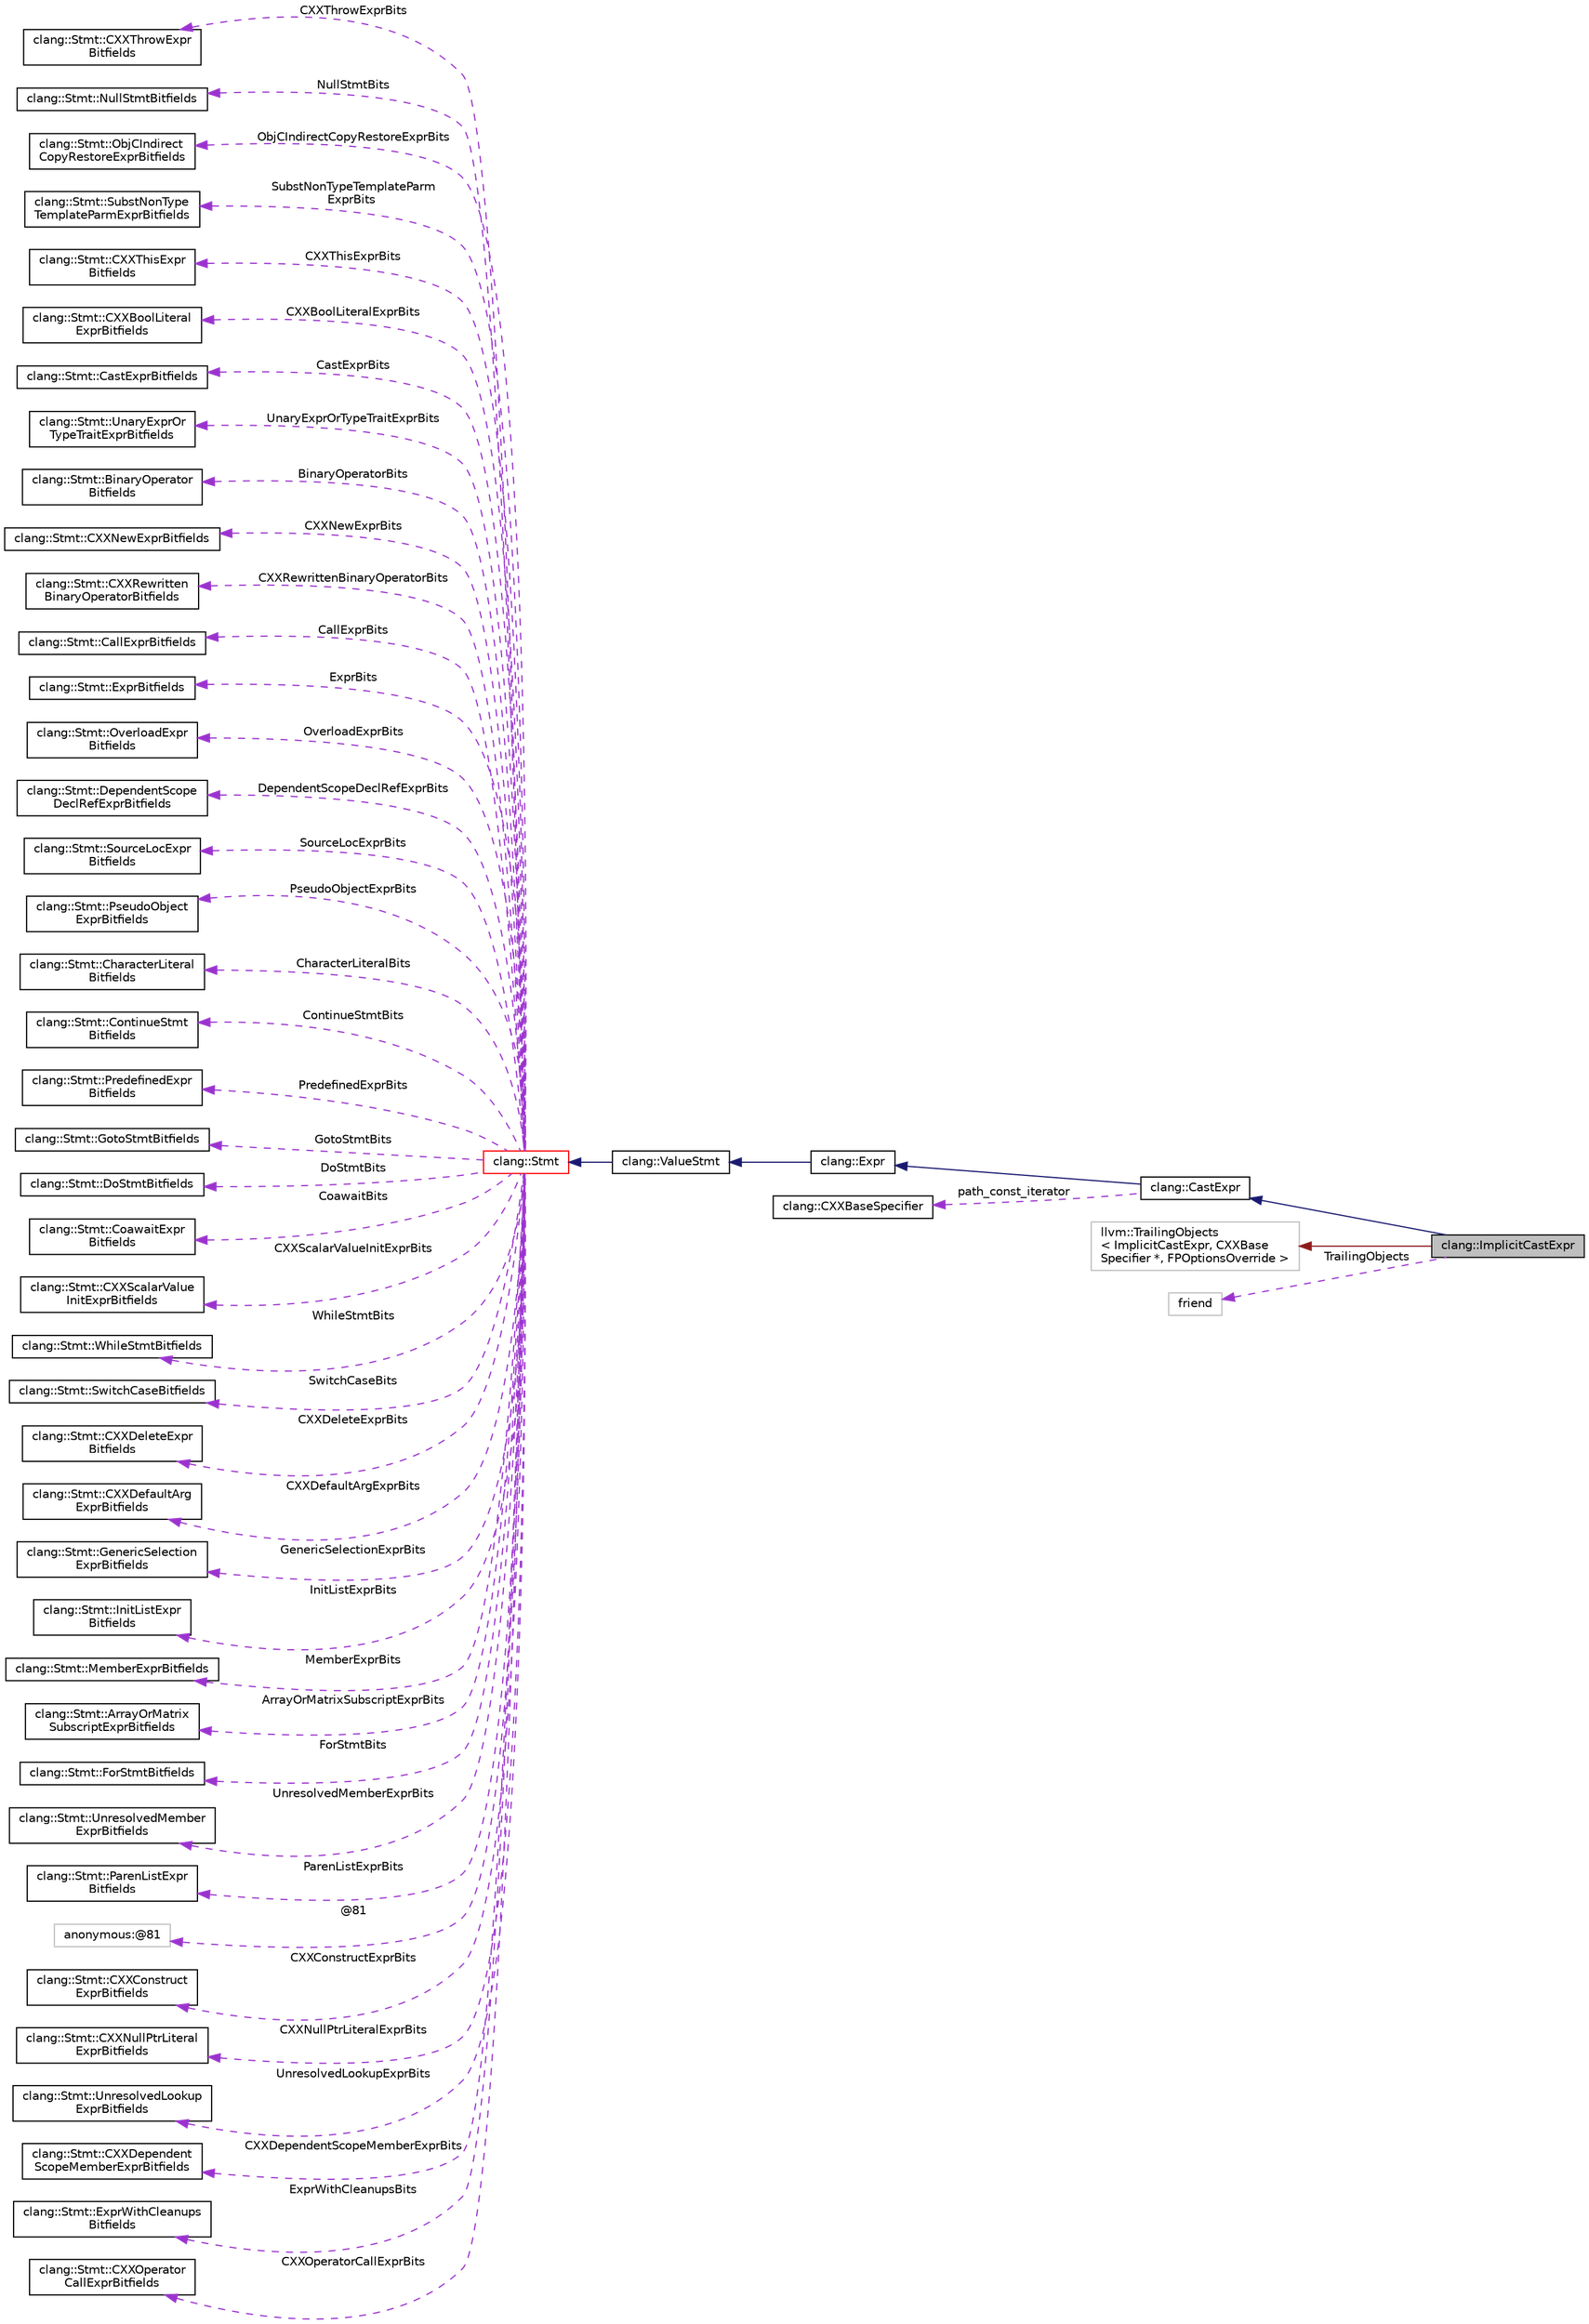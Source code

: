 digraph "clang::ImplicitCastExpr"
{
 // LATEX_PDF_SIZE
  bgcolor="transparent";
  edge [fontname="Helvetica",fontsize="10",labelfontname="Helvetica",labelfontsize="10"];
  node [fontname="Helvetica",fontsize="10",shape=record];
  rankdir="LR";
  Node1 [label="clang::ImplicitCastExpr",height=0.2,width=0.4,color="black", fillcolor="grey75", style="filled", fontcolor="black",tooltip="ImplicitCastExpr - Allows us to explicitly represent implicit type conversions, which have no direct ..."];
  Node2 -> Node1 [dir="back",color="midnightblue",fontsize="10",style="solid",fontname="Helvetica"];
  Node2 [label="clang::CastExpr",height=0.2,width=0.4,color="black",URL="$classclang_1_1CastExpr.html",tooltip="CastExpr - Base class for type casts, including both implicit casts (ImplicitCastExpr) and explicit c..."];
  Node3 -> Node2 [dir="back",color="midnightblue",fontsize="10",style="solid",fontname="Helvetica"];
  Node3 [label="clang::Expr",height=0.2,width=0.4,color="black",URL="$classclang_1_1Expr.html",tooltip="This represents one expression."];
  Node4 -> Node3 [dir="back",color="midnightblue",fontsize="10",style="solid",fontname="Helvetica"];
  Node4 [label="clang::ValueStmt",height=0.2,width=0.4,color="black",URL="$classclang_1_1ValueStmt.html",tooltip="Represents a statement that could possibly have a value and type."];
  Node5 -> Node4 [dir="back",color="midnightblue",fontsize="10",style="solid",fontname="Helvetica"];
  Node5 [label="clang::Stmt",height=0.2,width=0.4,color="red",URL="$classclang_1_1Stmt.html",tooltip="Stmt - This represents one statement."];
  Node6 -> Node5 [dir="back",color="darkorchid3",fontsize="10",style="dashed",label=" CXXThrowExprBits" ,fontname="Helvetica"];
  Node6 [label="clang::Stmt::CXXThrowExpr\lBitfields",height=0.2,width=0.4,color="black",URL="$classclang_1_1Stmt_1_1CXXThrowExprBitfields.html",tooltip=" "];
  Node7 -> Node5 [dir="back",color="darkorchid3",fontsize="10",style="dashed",label=" NullStmtBits" ,fontname="Helvetica"];
  Node7 [label="clang::Stmt::NullStmtBitfields",height=0.2,width=0.4,color="black",URL="$classclang_1_1Stmt_1_1NullStmtBitfields.html",tooltip=" "];
  Node8 -> Node5 [dir="back",color="darkorchid3",fontsize="10",style="dashed",label=" ObjCIndirectCopyRestoreExprBits" ,fontname="Helvetica"];
  Node8 [label="clang::Stmt::ObjCIndirect\lCopyRestoreExprBitfields",height=0.2,width=0.4,color="black",URL="$classclang_1_1Stmt_1_1ObjCIndirectCopyRestoreExprBitfields.html",tooltip=" "];
  Node9 -> Node5 [dir="back",color="darkorchid3",fontsize="10",style="dashed",label=" SubstNonTypeTemplateParm\lExprBits" ,fontname="Helvetica"];
  Node9 [label="clang::Stmt::SubstNonType\lTemplateParmExprBitfields",height=0.2,width=0.4,color="black",URL="$classclang_1_1Stmt_1_1SubstNonTypeTemplateParmExprBitfields.html",tooltip=" "];
  Node10 -> Node5 [dir="back",color="darkorchid3",fontsize="10",style="dashed",label=" CXXThisExprBits" ,fontname="Helvetica"];
  Node10 [label="clang::Stmt::CXXThisExpr\lBitfields",height=0.2,width=0.4,color="black",URL="$classclang_1_1Stmt_1_1CXXThisExprBitfields.html",tooltip=" "];
  Node11 -> Node5 [dir="back",color="darkorchid3",fontsize="10",style="dashed",label=" CXXBoolLiteralExprBits" ,fontname="Helvetica"];
  Node11 [label="clang::Stmt::CXXBoolLiteral\lExprBitfields",height=0.2,width=0.4,color="black",URL="$classclang_1_1Stmt_1_1CXXBoolLiteralExprBitfields.html",tooltip=" "];
  Node12 -> Node5 [dir="back",color="darkorchid3",fontsize="10",style="dashed",label=" CastExprBits" ,fontname="Helvetica"];
  Node12 [label="clang::Stmt::CastExprBitfields",height=0.2,width=0.4,color="black",URL="$classclang_1_1Stmt_1_1CastExprBitfields.html",tooltip=" "];
  Node13 -> Node5 [dir="back",color="darkorchid3",fontsize="10",style="dashed",label=" UnaryExprOrTypeTraitExprBits" ,fontname="Helvetica"];
  Node13 [label="clang::Stmt::UnaryExprOr\lTypeTraitExprBitfields",height=0.2,width=0.4,color="black",URL="$classclang_1_1Stmt_1_1UnaryExprOrTypeTraitExprBitfields.html",tooltip=" "];
  Node14 -> Node5 [dir="back",color="darkorchid3",fontsize="10",style="dashed",label=" BinaryOperatorBits" ,fontname="Helvetica"];
  Node14 [label="clang::Stmt::BinaryOperator\lBitfields",height=0.2,width=0.4,color="black",URL="$classclang_1_1Stmt_1_1BinaryOperatorBitfields.html",tooltip=" "];
  Node15 -> Node5 [dir="back",color="darkorchid3",fontsize="10",style="dashed",label=" CXXNewExprBits" ,fontname="Helvetica"];
  Node15 [label="clang::Stmt::CXXNewExprBitfields",height=0.2,width=0.4,color="black",URL="$classclang_1_1Stmt_1_1CXXNewExprBitfields.html",tooltip=" "];
  Node16 -> Node5 [dir="back",color="darkorchid3",fontsize="10",style="dashed",label=" CXXRewrittenBinaryOperatorBits" ,fontname="Helvetica"];
  Node16 [label="clang::Stmt::CXXRewritten\lBinaryOperatorBitfields",height=0.2,width=0.4,color="black",URL="$classclang_1_1Stmt_1_1CXXRewrittenBinaryOperatorBitfields.html",tooltip=" "];
  Node17 -> Node5 [dir="back",color="darkorchid3",fontsize="10",style="dashed",label=" CallExprBits" ,fontname="Helvetica"];
  Node17 [label="clang::Stmt::CallExprBitfields",height=0.2,width=0.4,color="black",URL="$classclang_1_1Stmt_1_1CallExprBitfields.html",tooltip=" "];
  Node18 -> Node5 [dir="back",color="darkorchid3",fontsize="10",style="dashed",label=" ExprBits" ,fontname="Helvetica"];
  Node18 [label="clang::Stmt::ExprBitfields",height=0.2,width=0.4,color="black",URL="$classclang_1_1Stmt_1_1ExprBitfields.html",tooltip=" "];
  Node19 -> Node5 [dir="back",color="darkorchid3",fontsize="10",style="dashed",label=" OverloadExprBits" ,fontname="Helvetica"];
  Node19 [label="clang::Stmt::OverloadExpr\lBitfields",height=0.2,width=0.4,color="black",URL="$classclang_1_1Stmt_1_1OverloadExprBitfields.html",tooltip=" "];
  Node20 -> Node5 [dir="back",color="darkorchid3",fontsize="10",style="dashed",label=" DependentScopeDeclRefExprBits" ,fontname="Helvetica"];
  Node20 [label="clang::Stmt::DependentScope\lDeclRefExprBitfields",height=0.2,width=0.4,color="black",URL="$classclang_1_1Stmt_1_1DependentScopeDeclRefExprBitfields.html",tooltip=" "];
  Node21 -> Node5 [dir="back",color="darkorchid3",fontsize="10",style="dashed",label=" SourceLocExprBits" ,fontname="Helvetica"];
  Node21 [label="clang::Stmt::SourceLocExpr\lBitfields",height=0.2,width=0.4,color="black",URL="$classclang_1_1Stmt_1_1SourceLocExprBitfields.html",tooltip=" "];
  Node22 -> Node5 [dir="back",color="darkorchid3",fontsize="10",style="dashed",label=" PseudoObjectExprBits" ,fontname="Helvetica"];
  Node22 [label="clang::Stmt::PseudoObject\lExprBitfields",height=0.2,width=0.4,color="black",URL="$classclang_1_1Stmt_1_1PseudoObjectExprBitfields.html",tooltip=" "];
  Node23 -> Node5 [dir="back",color="darkorchid3",fontsize="10",style="dashed",label=" CharacterLiteralBits" ,fontname="Helvetica"];
  Node23 [label="clang::Stmt::CharacterLiteral\lBitfields",height=0.2,width=0.4,color="black",URL="$classclang_1_1Stmt_1_1CharacterLiteralBitfields.html",tooltip=" "];
  Node24 -> Node5 [dir="back",color="darkorchid3",fontsize="10",style="dashed",label=" ContinueStmtBits" ,fontname="Helvetica"];
  Node24 [label="clang::Stmt::ContinueStmt\lBitfields",height=0.2,width=0.4,color="black",URL="$classclang_1_1Stmt_1_1ContinueStmtBitfields.html",tooltip=" "];
  Node25 -> Node5 [dir="back",color="darkorchid3",fontsize="10",style="dashed",label=" PredefinedExprBits" ,fontname="Helvetica"];
  Node25 [label="clang::Stmt::PredefinedExpr\lBitfields",height=0.2,width=0.4,color="black",URL="$classclang_1_1Stmt_1_1PredefinedExprBitfields.html",tooltip=" "];
  Node26 -> Node5 [dir="back",color="darkorchid3",fontsize="10",style="dashed",label=" GotoStmtBits" ,fontname="Helvetica"];
  Node26 [label="clang::Stmt::GotoStmtBitfields",height=0.2,width=0.4,color="black",URL="$classclang_1_1Stmt_1_1GotoStmtBitfields.html",tooltip=" "];
  Node27 -> Node5 [dir="back",color="darkorchid3",fontsize="10",style="dashed",label=" DoStmtBits" ,fontname="Helvetica"];
  Node27 [label="clang::Stmt::DoStmtBitfields",height=0.2,width=0.4,color="black",URL="$classclang_1_1Stmt_1_1DoStmtBitfields.html",tooltip=" "];
  Node28 -> Node5 [dir="back",color="darkorchid3",fontsize="10",style="dashed",label=" CoawaitBits" ,fontname="Helvetica"];
  Node28 [label="clang::Stmt::CoawaitExpr\lBitfields",height=0.2,width=0.4,color="black",URL="$classclang_1_1Stmt_1_1CoawaitExprBitfields.html",tooltip=" "];
  Node29 -> Node5 [dir="back",color="darkorchid3",fontsize="10",style="dashed",label=" CXXScalarValueInitExprBits" ,fontname="Helvetica"];
  Node29 [label="clang::Stmt::CXXScalarValue\lInitExprBitfields",height=0.2,width=0.4,color="black",URL="$classclang_1_1Stmt_1_1CXXScalarValueInitExprBitfields.html",tooltip=" "];
  Node30 -> Node5 [dir="back",color="darkorchid3",fontsize="10",style="dashed",label=" WhileStmtBits" ,fontname="Helvetica"];
  Node30 [label="clang::Stmt::WhileStmtBitfields",height=0.2,width=0.4,color="black",URL="$classclang_1_1Stmt_1_1WhileStmtBitfields.html",tooltip=" "];
  Node31 -> Node5 [dir="back",color="darkorchid3",fontsize="10",style="dashed",label=" SwitchCaseBits" ,fontname="Helvetica"];
  Node31 [label="clang::Stmt::SwitchCaseBitfields",height=0.2,width=0.4,color="black",URL="$classclang_1_1Stmt_1_1SwitchCaseBitfields.html",tooltip=" "];
  Node32 -> Node5 [dir="back",color="darkorchid3",fontsize="10",style="dashed",label=" CXXDeleteExprBits" ,fontname="Helvetica"];
  Node32 [label="clang::Stmt::CXXDeleteExpr\lBitfields",height=0.2,width=0.4,color="black",URL="$classclang_1_1Stmt_1_1CXXDeleteExprBitfields.html",tooltip=" "];
  Node33 -> Node5 [dir="back",color="darkorchid3",fontsize="10",style="dashed",label=" CXXDefaultArgExprBits" ,fontname="Helvetica"];
  Node33 [label="clang::Stmt::CXXDefaultArg\lExprBitfields",height=0.2,width=0.4,color="black",URL="$classclang_1_1Stmt_1_1CXXDefaultArgExprBitfields.html",tooltip=" "];
  Node34 -> Node5 [dir="back",color="darkorchid3",fontsize="10",style="dashed",label=" GenericSelectionExprBits" ,fontname="Helvetica"];
  Node34 [label="clang::Stmt::GenericSelection\lExprBitfields",height=0.2,width=0.4,color="black",URL="$classclang_1_1Stmt_1_1GenericSelectionExprBitfields.html",tooltip=" "];
  Node35 -> Node5 [dir="back",color="darkorchid3",fontsize="10",style="dashed",label=" InitListExprBits" ,fontname="Helvetica"];
  Node35 [label="clang::Stmt::InitListExpr\lBitfields",height=0.2,width=0.4,color="black",URL="$classclang_1_1Stmt_1_1InitListExprBitfields.html",tooltip=" "];
  Node36 -> Node5 [dir="back",color="darkorchid3",fontsize="10",style="dashed",label=" MemberExprBits" ,fontname="Helvetica"];
  Node36 [label="clang::Stmt::MemberExprBitfields",height=0.2,width=0.4,color="black",URL="$classclang_1_1Stmt_1_1MemberExprBitfields.html",tooltip=" "];
  Node37 -> Node5 [dir="back",color="darkorchid3",fontsize="10",style="dashed",label=" ArrayOrMatrixSubscriptExprBits" ,fontname="Helvetica"];
  Node37 [label="clang::Stmt::ArrayOrMatrix\lSubscriptExprBitfields",height=0.2,width=0.4,color="black",URL="$classclang_1_1Stmt_1_1ArrayOrMatrixSubscriptExprBitfields.html",tooltip=" "];
  Node38 -> Node5 [dir="back",color="darkorchid3",fontsize="10",style="dashed",label=" ForStmtBits" ,fontname="Helvetica"];
  Node38 [label="clang::Stmt::ForStmtBitfields",height=0.2,width=0.4,color="black",URL="$classclang_1_1Stmt_1_1ForStmtBitfields.html",tooltip=" "];
  Node39 -> Node5 [dir="back",color="darkorchid3",fontsize="10",style="dashed",label=" UnresolvedMemberExprBits" ,fontname="Helvetica"];
  Node39 [label="clang::Stmt::UnresolvedMember\lExprBitfields",height=0.2,width=0.4,color="black",URL="$classclang_1_1Stmt_1_1UnresolvedMemberExprBitfields.html",tooltip=" "];
  Node40 -> Node5 [dir="back",color="darkorchid3",fontsize="10",style="dashed",label=" ParenListExprBits" ,fontname="Helvetica"];
  Node40 [label="clang::Stmt::ParenListExpr\lBitfields",height=0.2,width=0.4,color="black",URL="$classclang_1_1Stmt_1_1ParenListExprBitfields.html",tooltip=" "];
  Node41 -> Node5 [dir="back",color="darkorchid3",fontsize="10",style="dashed",label=" @81" ,fontname="Helvetica"];
  Node41 [label="anonymous:@81",height=0.2,width=0.4,color="grey75",tooltip=" "];
  Node42 -> Node5 [dir="back",color="darkorchid3",fontsize="10",style="dashed",label=" CXXConstructExprBits" ,fontname="Helvetica"];
  Node42 [label="clang::Stmt::CXXConstruct\lExprBitfields",height=0.2,width=0.4,color="black",URL="$classclang_1_1Stmt_1_1CXXConstructExprBitfields.html",tooltip=" "];
  Node43 -> Node5 [dir="back",color="darkorchid3",fontsize="10",style="dashed",label=" CXXNullPtrLiteralExprBits" ,fontname="Helvetica"];
  Node43 [label="clang::Stmt::CXXNullPtrLiteral\lExprBitfields",height=0.2,width=0.4,color="black",URL="$classclang_1_1Stmt_1_1CXXNullPtrLiteralExprBitfields.html",tooltip=" "];
  Node44 -> Node5 [dir="back",color="darkorchid3",fontsize="10",style="dashed",label=" UnresolvedLookupExprBits" ,fontname="Helvetica"];
  Node44 [label="clang::Stmt::UnresolvedLookup\lExprBitfields",height=0.2,width=0.4,color="black",URL="$classclang_1_1Stmt_1_1UnresolvedLookupExprBitfields.html",tooltip=" "];
  Node45 -> Node5 [dir="back",color="darkorchid3",fontsize="10",style="dashed",label=" CXXDependentScopeMemberExprBits" ,fontname="Helvetica"];
  Node45 [label="clang::Stmt::CXXDependent\lScopeMemberExprBitfields",height=0.2,width=0.4,color="black",URL="$classclang_1_1Stmt_1_1CXXDependentScopeMemberExprBitfields.html",tooltip=" "];
  Node46 -> Node5 [dir="back",color="darkorchid3",fontsize="10",style="dashed",label=" ExprWithCleanupsBits" ,fontname="Helvetica"];
  Node46 [label="clang::Stmt::ExprWithCleanups\lBitfields",height=0.2,width=0.4,color="black",URL="$classclang_1_1Stmt_1_1ExprWithCleanupsBitfields.html",tooltip=" "];
  Node47 -> Node5 [dir="back",color="darkorchid3",fontsize="10",style="dashed",label=" CXXOperatorCallExprBits" ,fontname="Helvetica"];
  Node47 [label="clang::Stmt::CXXOperator\lCallExprBitfields",height=0.2,width=0.4,color="black",URL="$classclang_1_1Stmt_1_1CXXOperatorCallExprBitfields.html",tooltip=" "];
  Node69 -> Node2 [dir="back",color="darkorchid3",fontsize="10",style="dashed",label=" path_const_iterator" ,fontname="Helvetica"];
  Node69 [label="clang::CXXBaseSpecifier",height=0.2,width=0.4,color="black",URL="$classclang_1_1CXXBaseSpecifier.html",tooltip="Represents a base class of a C++ class."];
  Node70 -> Node1 [dir="back",color="firebrick4",fontsize="10",style="solid",fontname="Helvetica"];
  Node70 [label="llvm::TrailingObjects\l\< ImplicitCastExpr, CXXBase\lSpecifier *, FPOptionsOverride \>",height=0.2,width=0.4,color="grey75",tooltip=" "];
  Node71 -> Node1 [dir="back",color="darkorchid3",fontsize="10",style="dashed",label=" TrailingObjects" ,fontname="Helvetica"];
  Node71 [label="friend",height=0.2,width=0.4,color="grey75",tooltip=" "];
}
